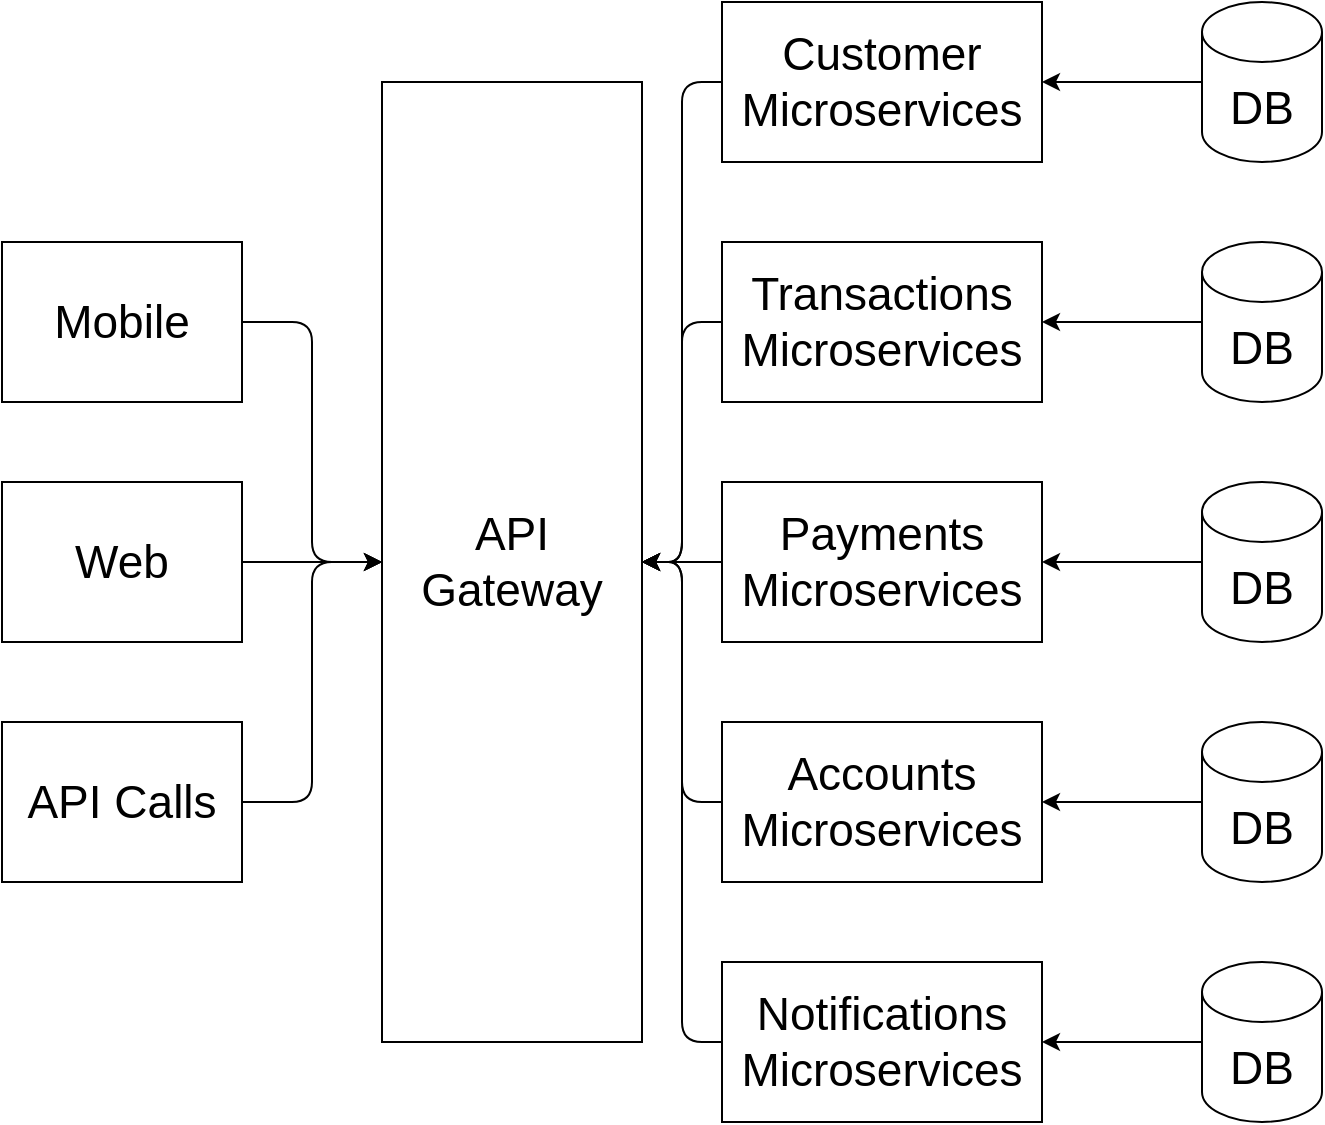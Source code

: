 <mxfile>
    <diagram id="nExvRXRlZygIL48ptO-8" name="Page-1">
        <mxGraphModel dx="1535" dy="886" grid="1" gridSize="10" guides="1" tooltips="1" connect="1" arrows="1" fold="1" page="0" pageScale="1" pageWidth="850" pageHeight="1100" math="0" shadow="0">
            <root>
                <mxCell id="0"/>
                <mxCell id="1" parent="0"/>
                <mxCell id="2" value="&lt;font style=&quot;font-size: 23px;&quot;&gt;API Gateway&lt;/font&gt;" style="rounded=0;whiteSpace=wrap;html=1;" vertex="1" parent="1">
                    <mxGeometry x="270" y="200" width="130" height="480" as="geometry"/>
                </mxCell>
                <mxCell id="11" style="edgeStyle=orthogonalEdgeStyle;html=1;fontSize=23;" edge="1" parent="1" source="5" target="2">
                    <mxGeometry relative="1" as="geometry"/>
                </mxCell>
                <mxCell id="5" value="API Calls" style="rounded=0;whiteSpace=wrap;html=1;fontSize=23;" vertex="1" parent="1">
                    <mxGeometry x="80" y="520" width="120" height="80" as="geometry"/>
                </mxCell>
                <mxCell id="10" style="edgeStyle=orthogonalEdgeStyle;html=1;fontSize=23;" edge="1" parent="1" source="6" target="2">
                    <mxGeometry relative="1" as="geometry"/>
                </mxCell>
                <mxCell id="6" value="Web" style="rounded=0;whiteSpace=wrap;html=1;fontSize=23;" vertex="1" parent="1">
                    <mxGeometry x="80" y="400" width="120" height="80" as="geometry"/>
                </mxCell>
                <mxCell id="12" style="edgeStyle=orthogonalEdgeStyle;html=1;entryX=0;entryY=0.5;entryDx=0;entryDy=0;fontSize=23;" edge="1" parent="1" source="7" target="2">
                    <mxGeometry relative="1" as="geometry"/>
                </mxCell>
                <mxCell id="7" value="Mobile" style="rounded=0;whiteSpace=wrap;html=1;fontSize=23;" vertex="1" parent="1">
                    <mxGeometry x="80" y="280" width="120" height="80" as="geometry"/>
                </mxCell>
                <mxCell id="23" style="edgeStyle=orthogonalEdgeStyle;html=1;fontSize=23;" edge="1" parent="1" source="13" target="2">
                    <mxGeometry relative="1" as="geometry"/>
                </mxCell>
                <mxCell id="13" value="Customer&lt;br&gt;Microservices" style="rounded=0;whiteSpace=wrap;html=1;fontSize=23;" vertex="1" parent="1">
                    <mxGeometry x="440" y="160" width="160" height="80" as="geometry"/>
                </mxCell>
                <mxCell id="24" style="edgeStyle=orthogonalEdgeStyle;html=1;exitX=0;exitY=0.5;exitDx=0;exitDy=0;fontSize=23;" edge="1" parent="1" source="14">
                    <mxGeometry relative="1" as="geometry">
                        <mxPoint x="400" y="440" as="targetPoint"/>
                        <Array as="points">
                            <mxPoint x="420" y="320"/>
                            <mxPoint x="420" y="440"/>
                        </Array>
                    </mxGeometry>
                </mxCell>
                <mxCell id="14" value="Transactions&lt;br&gt;Microservices" style="rounded=0;whiteSpace=wrap;html=1;fontSize=23;" vertex="1" parent="1">
                    <mxGeometry x="440" y="280" width="160" height="80" as="geometry"/>
                </mxCell>
                <mxCell id="25" style="edgeStyle=orthogonalEdgeStyle;html=1;entryX=1;entryY=0.5;entryDx=0;entryDy=0;fontSize=23;" edge="1" parent="1" source="15" target="2">
                    <mxGeometry relative="1" as="geometry"/>
                </mxCell>
                <mxCell id="15" value="Payments&lt;br&gt;Microservices" style="rounded=0;whiteSpace=wrap;html=1;fontSize=23;" vertex="1" parent="1">
                    <mxGeometry x="440" y="400" width="160" height="80" as="geometry"/>
                </mxCell>
                <mxCell id="26" style="edgeStyle=orthogonalEdgeStyle;html=1;exitX=0;exitY=0.5;exitDx=0;exitDy=0;entryX=1;entryY=0.5;entryDx=0;entryDy=0;fontSize=23;" edge="1" parent="1" source="16" target="2">
                    <mxGeometry relative="1" as="geometry"/>
                </mxCell>
                <mxCell id="16" value="Accounts&lt;br&gt;Microservices" style="rounded=0;whiteSpace=wrap;html=1;fontSize=23;" vertex="1" parent="1">
                    <mxGeometry x="440" y="520" width="160" height="80" as="geometry"/>
                </mxCell>
                <mxCell id="27" style="edgeStyle=orthogonalEdgeStyle;html=1;fontSize=23;" edge="1" parent="1" source="17">
                    <mxGeometry relative="1" as="geometry">
                        <mxPoint x="400" y="440" as="targetPoint"/>
                        <Array as="points">
                            <mxPoint x="420" y="680"/>
                            <mxPoint x="420" y="440"/>
                        </Array>
                    </mxGeometry>
                </mxCell>
                <mxCell id="17" value="Notifications&lt;br&gt;Microservices" style="rounded=0;whiteSpace=wrap;html=1;fontSize=23;" vertex="1" parent="1">
                    <mxGeometry x="440" y="640" width="160" height="80" as="geometry"/>
                </mxCell>
                <mxCell id="28" style="edgeStyle=orthogonalEdgeStyle;html=1;fontSize=23;" edge="1" parent="1" source="18" target="13">
                    <mxGeometry relative="1" as="geometry"/>
                </mxCell>
                <mxCell id="18" value="DB" style="shape=cylinder3;whiteSpace=wrap;html=1;boundedLbl=1;backgroundOutline=1;size=15;fontSize=23;" vertex="1" parent="1">
                    <mxGeometry x="680" y="160" width="60" height="80" as="geometry"/>
                </mxCell>
                <mxCell id="29" style="edgeStyle=orthogonalEdgeStyle;html=1;fontSize=23;" edge="1" parent="1" source="19" target="14">
                    <mxGeometry relative="1" as="geometry"/>
                </mxCell>
                <mxCell id="19" value="DB" style="shape=cylinder3;whiteSpace=wrap;html=1;boundedLbl=1;backgroundOutline=1;size=15;fontSize=23;" vertex="1" parent="1">
                    <mxGeometry x="680" y="280" width="60" height="80" as="geometry"/>
                </mxCell>
                <mxCell id="30" style="edgeStyle=orthogonalEdgeStyle;html=1;entryX=1;entryY=0.5;entryDx=0;entryDy=0;fontSize=23;" edge="1" parent="1" source="20" target="15">
                    <mxGeometry relative="1" as="geometry"/>
                </mxCell>
                <mxCell id="20" value="DB" style="shape=cylinder3;whiteSpace=wrap;html=1;boundedLbl=1;backgroundOutline=1;size=15;fontSize=23;" vertex="1" parent="1">
                    <mxGeometry x="680" y="400" width="60" height="80" as="geometry"/>
                </mxCell>
                <mxCell id="31" style="edgeStyle=orthogonalEdgeStyle;html=1;exitX=0;exitY=0.5;exitDx=0;exitDy=0;exitPerimeter=0;fontSize=23;" edge="1" parent="1" source="21" target="16">
                    <mxGeometry relative="1" as="geometry"/>
                </mxCell>
                <mxCell id="21" value="DB" style="shape=cylinder3;whiteSpace=wrap;html=1;boundedLbl=1;backgroundOutline=1;size=15;fontSize=23;" vertex="1" parent="1">
                    <mxGeometry x="680" y="520" width="60" height="80" as="geometry"/>
                </mxCell>
                <mxCell id="32" style="edgeStyle=orthogonalEdgeStyle;html=1;entryX=1;entryY=0.5;entryDx=0;entryDy=0;fontSize=23;" edge="1" parent="1" source="22" target="17">
                    <mxGeometry relative="1" as="geometry"/>
                </mxCell>
                <mxCell id="22" value="DB" style="shape=cylinder3;whiteSpace=wrap;html=1;boundedLbl=1;backgroundOutline=1;size=15;fontSize=23;" vertex="1" parent="1">
                    <mxGeometry x="680" y="640" width="60" height="80" as="geometry"/>
                </mxCell>
            </root>
        </mxGraphModel>
    </diagram>
</mxfile>